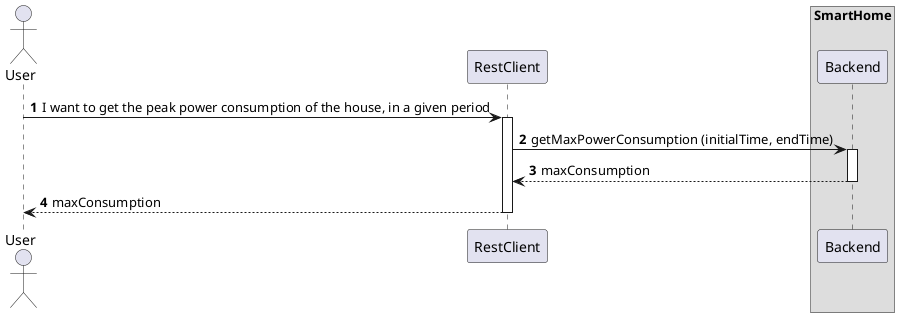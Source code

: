 @startuml
'https://plantuml.com/sequence-diagram
!pragma layout smetana

autonumber

actor "User" as User


participant "RestClient" as RC
box "SmartHome"
    participant "Backend" as BE
end box

User -> RC : I want to get the peak power consumption of the house, in a given period
activate RC

RC -> BE : getMaxPowerConsumption (initialTime, endTime)
activate BE

BE --> RC : maxConsumption
deactivate BE

RC --> User : maxConsumption
deactivate RC
@enduml